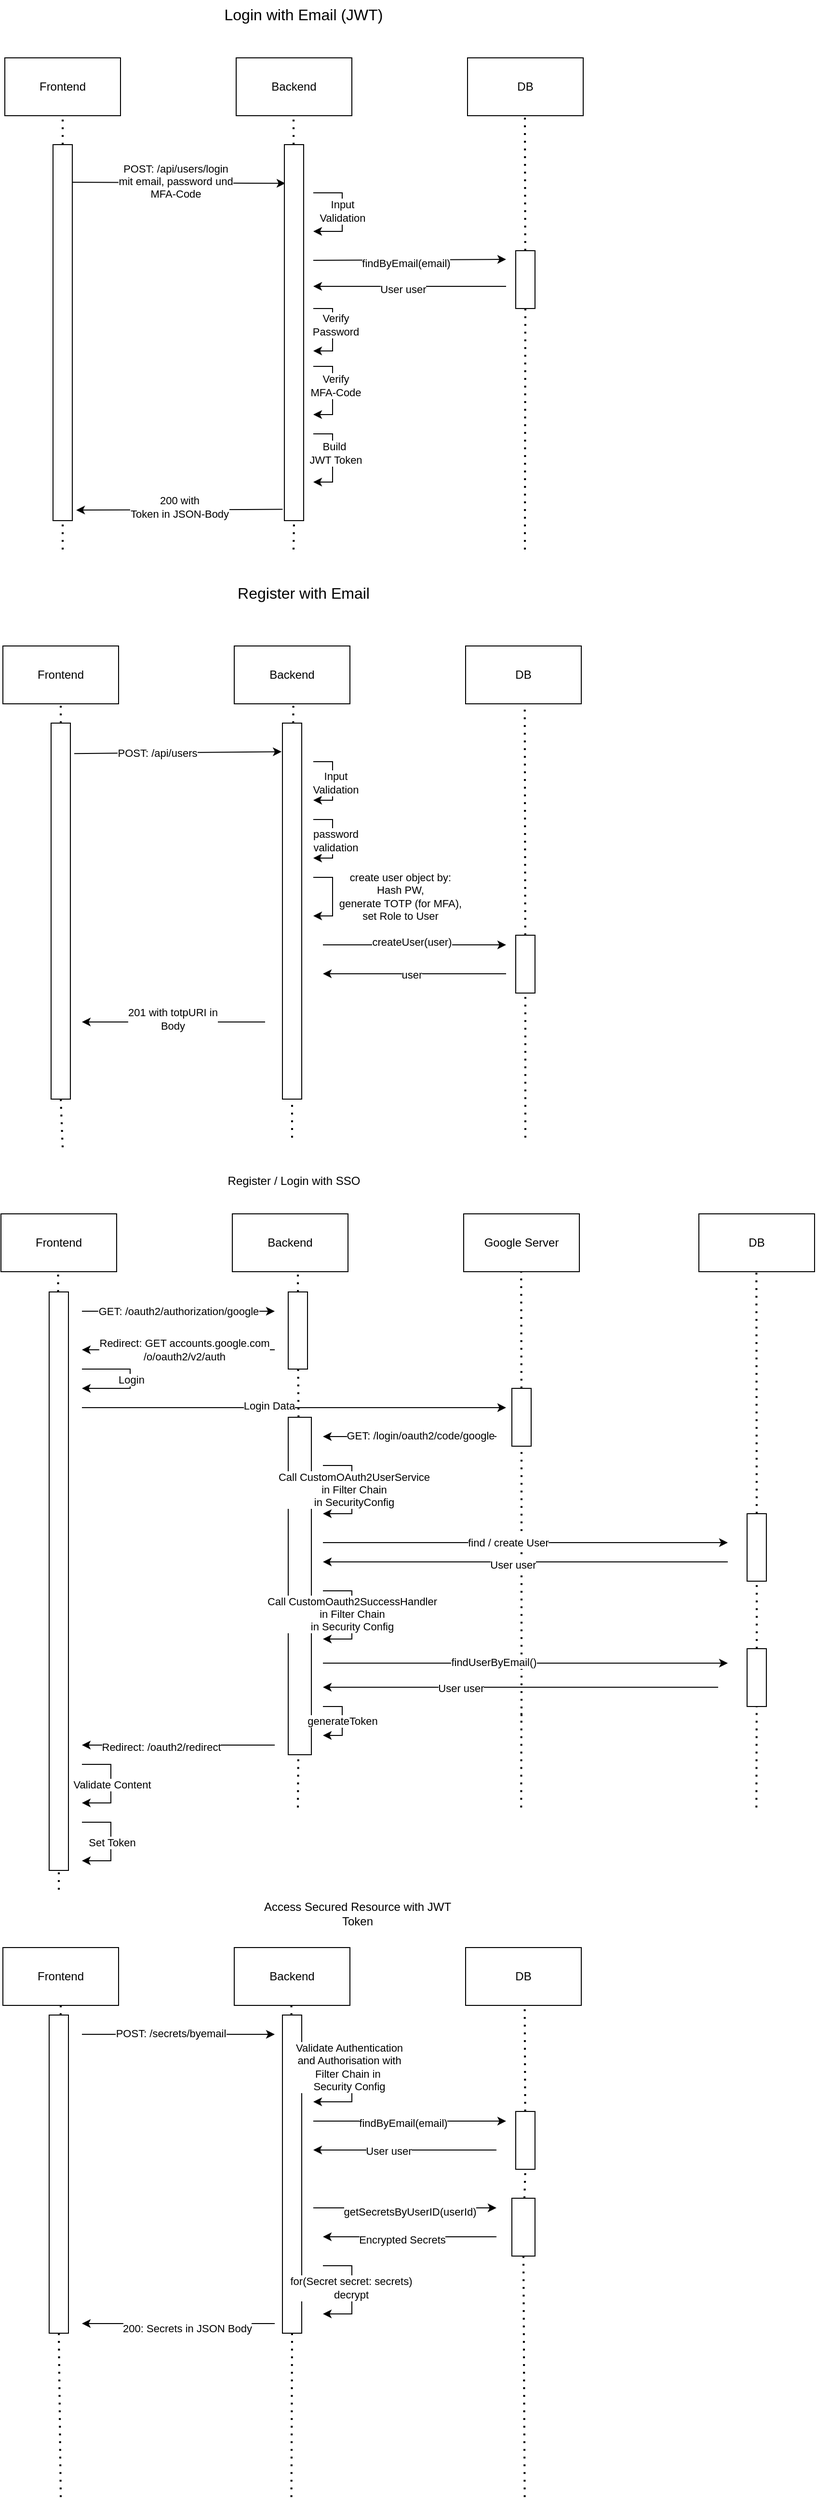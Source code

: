 <mxfile version="27.2.0">
  <diagram name="Page-1" id="fNoijY2hVep8BAIjJ4zc">
    <mxGraphModel dx="873" dy="582" grid="1" gridSize="10" guides="1" tooltips="1" connect="1" arrows="1" fold="1" page="1" pageScale="1" pageWidth="850" pageHeight="1100" math="0" shadow="0">
      <root>
        <mxCell id="0" />
        <mxCell id="1" parent="0" />
        <mxCell id="RnJ-zWtC5UuDEWasKinW-1" value="Frontend" style="rounded=0;whiteSpace=wrap;html=1;" vertex="1" parent="1">
          <mxGeometry x="40" y="80" width="120" height="60" as="geometry" />
        </mxCell>
        <mxCell id="RnJ-zWtC5UuDEWasKinW-2" value="Backend" style="rounded=0;whiteSpace=wrap;html=1;" vertex="1" parent="1">
          <mxGeometry x="280" y="80" width="120" height="60" as="geometry" />
        </mxCell>
        <mxCell id="RnJ-zWtC5UuDEWasKinW-3" value="DB" style="rounded=0;whiteSpace=wrap;html=1;" vertex="1" parent="1">
          <mxGeometry x="520" y="80" width="120" height="60" as="geometry" />
        </mxCell>
        <mxCell id="RnJ-zWtC5UuDEWasKinW-4" value="" style="endArrow=none;dashed=1;html=1;dashPattern=1 3;strokeWidth=2;rounded=0;entryX=0.5;entryY=1;entryDx=0;entryDy=0;" edge="1" parent="1" source="RnJ-zWtC5UuDEWasKinW-10" target="RnJ-zWtC5UuDEWasKinW-1">
          <mxGeometry width="50" height="50" relative="1" as="geometry">
            <mxPoint x="100" y="590" as="sourcePoint" />
            <mxPoint x="210" y="290" as="targetPoint" />
          </mxGeometry>
        </mxCell>
        <mxCell id="RnJ-zWtC5UuDEWasKinW-5" value="" style="endArrow=none;dashed=1;html=1;dashPattern=1 3;strokeWidth=2;rounded=0;entryX=0.5;entryY=1;entryDx=0;entryDy=0;" edge="1" parent="1" source="RnJ-zWtC5UuDEWasKinW-12">
          <mxGeometry width="50" height="50" relative="1" as="geometry">
            <mxPoint x="339.5" y="590" as="sourcePoint" />
            <mxPoint x="339.5" y="140" as="targetPoint" />
          </mxGeometry>
        </mxCell>
        <mxCell id="RnJ-zWtC5UuDEWasKinW-6" value="" style="endArrow=none;dashed=1;html=1;dashPattern=1 3;strokeWidth=2;rounded=0;entryX=0.5;entryY=1;entryDx=0;entryDy=0;" edge="1" parent="1" source="RnJ-zWtC5UuDEWasKinW-17">
          <mxGeometry width="50" height="50" relative="1" as="geometry">
            <mxPoint x="579.5" y="590" as="sourcePoint" />
            <mxPoint x="579.5" y="140" as="targetPoint" />
          </mxGeometry>
        </mxCell>
        <mxCell id="RnJ-zWtC5UuDEWasKinW-7" value="" style="endArrow=classic;html=1;rounded=0;exitX=0.7;exitY=0.1;exitDx=0;exitDy=0;exitPerimeter=0;entryX=0.05;entryY=0.103;entryDx=0;entryDy=0;entryPerimeter=0;" edge="1" parent="1" source="RnJ-zWtC5UuDEWasKinW-10" target="RnJ-zWtC5UuDEWasKinW-12">
          <mxGeometry width="50" height="50" relative="1" as="geometry">
            <mxPoint x="210" y="240" as="sourcePoint" />
            <mxPoint x="260" y="190" as="targetPoint" />
          </mxGeometry>
        </mxCell>
        <mxCell id="RnJ-zWtC5UuDEWasKinW-14" value="&lt;div&gt;&lt;span&gt;&lt;span class=&quot;url-filename&quot;&gt;POST: /api/users/login&lt;/span&gt;&lt;/span&gt;&lt;/div&gt;&lt;div&gt;&lt;span&gt;&lt;span class=&quot;url-filename&quot;&gt;mit email, password und&lt;/span&gt;&lt;/span&gt;&lt;/div&gt;&lt;div&gt;&lt;span&gt;&lt;span class=&quot;url-filename&quot;&gt;MFA-Code&lt;/span&gt;&lt;/span&gt;&lt;/div&gt;" style="edgeLabel;html=1;align=center;verticalAlign=middle;resizable=0;points=[];" vertex="1" connectable="0" parent="RnJ-zWtC5UuDEWasKinW-7">
          <mxGeometry x="-0.004" y="2" relative="1" as="geometry">
            <mxPoint as="offset" />
          </mxGeometry>
        </mxCell>
        <mxCell id="RnJ-zWtC5UuDEWasKinW-11" value="" style="endArrow=none;dashed=1;html=1;dashPattern=1 3;strokeWidth=2;rounded=0;entryX=0.5;entryY=1;entryDx=0;entryDy=0;" edge="1" parent="1" target="RnJ-zWtC5UuDEWasKinW-10">
          <mxGeometry width="50" height="50" relative="1" as="geometry">
            <mxPoint x="100" y="590" as="sourcePoint" />
            <mxPoint x="100" y="140" as="targetPoint" />
          </mxGeometry>
        </mxCell>
        <mxCell id="RnJ-zWtC5UuDEWasKinW-10" value="" style="rounded=0;whiteSpace=wrap;html=1;" vertex="1" parent="1">
          <mxGeometry x="90" y="170" width="20" height="390" as="geometry" />
        </mxCell>
        <mxCell id="RnJ-zWtC5UuDEWasKinW-13" value="" style="endArrow=none;dashed=1;html=1;dashPattern=1 3;strokeWidth=2;rounded=0;entryX=0.5;entryY=1;entryDx=0;entryDy=0;" edge="1" parent="1" target="RnJ-zWtC5UuDEWasKinW-12">
          <mxGeometry width="50" height="50" relative="1" as="geometry">
            <mxPoint x="339.5" y="590" as="sourcePoint" />
            <mxPoint x="339.5" y="140" as="targetPoint" />
          </mxGeometry>
        </mxCell>
        <mxCell id="RnJ-zWtC5UuDEWasKinW-12" value="" style="rounded=0;whiteSpace=wrap;html=1;" vertex="1" parent="1">
          <mxGeometry x="330" y="170" width="20" height="390" as="geometry" />
        </mxCell>
        <mxCell id="RnJ-zWtC5UuDEWasKinW-15" value="" style="endArrow=classic;html=1;rounded=0;" edge="1" parent="1">
          <mxGeometry width="50" height="50" relative="1" as="geometry">
            <mxPoint x="360" y="220" as="sourcePoint" />
            <mxPoint x="360" y="260" as="targetPoint" />
            <Array as="points">
              <mxPoint x="390" y="220" />
              <mxPoint x="390" y="260" />
            </Array>
          </mxGeometry>
        </mxCell>
        <mxCell id="RnJ-zWtC5UuDEWasKinW-16" value="&lt;div&gt;Input&lt;/div&gt;&lt;div&gt;Validation&lt;/div&gt;" style="edgeLabel;html=1;align=center;verticalAlign=middle;resizable=0;points=[];" vertex="1" connectable="0" parent="RnJ-zWtC5UuDEWasKinW-15">
          <mxGeometry x="-0.017" relative="1" as="geometry">
            <mxPoint as="offset" />
          </mxGeometry>
        </mxCell>
        <mxCell id="RnJ-zWtC5UuDEWasKinW-18" value="" style="endArrow=none;dashed=1;html=1;dashPattern=1 3;strokeWidth=2;rounded=0;entryX=0.5;entryY=1;entryDx=0;entryDy=0;" edge="1" parent="1" target="RnJ-zWtC5UuDEWasKinW-17">
          <mxGeometry width="50" height="50" relative="1" as="geometry">
            <mxPoint x="579.5" y="590" as="sourcePoint" />
            <mxPoint x="579.5" y="140" as="targetPoint" />
          </mxGeometry>
        </mxCell>
        <mxCell id="RnJ-zWtC5UuDEWasKinW-17" value="" style="rounded=0;whiteSpace=wrap;html=1;" vertex="1" parent="1">
          <mxGeometry x="570" y="280" width="20" height="60" as="geometry" />
        </mxCell>
        <mxCell id="RnJ-zWtC5UuDEWasKinW-19" value="" style="endArrow=classic;html=1;rounded=0;" edge="1" parent="1">
          <mxGeometry width="50" height="50" relative="1" as="geometry">
            <mxPoint x="360" y="290" as="sourcePoint" />
            <mxPoint x="560" y="289" as="targetPoint" />
          </mxGeometry>
        </mxCell>
        <mxCell id="RnJ-zWtC5UuDEWasKinW-21" value="findByEmail(email)" style="edgeLabel;html=1;align=center;verticalAlign=middle;resizable=0;points=[];" vertex="1" connectable="0" parent="RnJ-zWtC5UuDEWasKinW-19">
          <mxGeometry x="-0.039" y="-3" relative="1" as="geometry">
            <mxPoint as="offset" />
          </mxGeometry>
        </mxCell>
        <mxCell id="RnJ-zWtC5UuDEWasKinW-23" value="" style="endArrow=classic;html=1;rounded=0;" edge="1" parent="1">
          <mxGeometry width="50" height="50" relative="1" as="geometry">
            <mxPoint x="560" y="317" as="sourcePoint" />
            <mxPoint x="360" y="317" as="targetPoint" />
          </mxGeometry>
        </mxCell>
        <mxCell id="RnJ-zWtC5UuDEWasKinW-24" value="User user" style="edgeLabel;html=1;align=center;verticalAlign=middle;resizable=0;points=[];" vertex="1" connectable="0" parent="RnJ-zWtC5UuDEWasKinW-23">
          <mxGeometry x="0.072" y="3" relative="1" as="geometry">
            <mxPoint as="offset" />
          </mxGeometry>
        </mxCell>
        <mxCell id="RnJ-zWtC5UuDEWasKinW-25" value="" style="endArrow=classic;html=1;rounded=0;" edge="1" parent="1">
          <mxGeometry width="50" height="50" relative="1" as="geometry">
            <mxPoint x="360" y="340" as="sourcePoint" />
            <mxPoint x="360" y="384" as="targetPoint" />
            <Array as="points">
              <mxPoint x="380" y="340" />
              <mxPoint x="380" y="384" />
            </Array>
          </mxGeometry>
        </mxCell>
        <mxCell id="RnJ-zWtC5UuDEWasKinW-26" value="&lt;div&gt;Verify&lt;/div&gt;&lt;div&gt;Password&lt;/div&gt;" style="edgeLabel;html=1;align=center;verticalAlign=middle;resizable=0;points=[];" vertex="1" connectable="0" parent="RnJ-zWtC5UuDEWasKinW-25">
          <mxGeometry x="-0.126" y="3" relative="1" as="geometry">
            <mxPoint as="offset" />
          </mxGeometry>
        </mxCell>
        <mxCell id="RnJ-zWtC5UuDEWasKinW-27" value="" style="endArrow=classic;html=1;rounded=0;" edge="1" parent="1">
          <mxGeometry width="50" height="50" relative="1" as="geometry">
            <mxPoint x="360" y="400" as="sourcePoint" />
            <mxPoint x="360" y="450" as="targetPoint" />
            <Array as="points">
              <mxPoint x="380" y="400" />
              <mxPoint x="380" y="450" />
            </Array>
          </mxGeometry>
        </mxCell>
        <mxCell id="RnJ-zWtC5UuDEWasKinW-28" value="&lt;div&gt;Verify&lt;/div&gt;&lt;div&gt;MFA-Code&lt;/div&gt;" style="edgeLabel;html=1;align=center;verticalAlign=middle;resizable=0;points=[];" vertex="1" connectable="0" parent="RnJ-zWtC5UuDEWasKinW-27">
          <mxGeometry x="-0.126" y="3" relative="1" as="geometry">
            <mxPoint as="offset" />
          </mxGeometry>
        </mxCell>
        <mxCell id="RnJ-zWtC5UuDEWasKinW-30" value="" style="endArrow=classic;html=1;rounded=0;" edge="1" parent="1">
          <mxGeometry width="50" height="50" relative="1" as="geometry">
            <mxPoint x="360" y="470" as="sourcePoint" />
            <mxPoint x="360" y="520" as="targetPoint" />
            <Array as="points">
              <mxPoint x="380" y="470" />
              <mxPoint x="380" y="520" />
            </Array>
          </mxGeometry>
        </mxCell>
        <mxCell id="RnJ-zWtC5UuDEWasKinW-31" value="&lt;div&gt;Build&amp;nbsp;&lt;/div&gt;&lt;div&gt;JWT Token&lt;/div&gt;" style="edgeLabel;html=1;align=center;verticalAlign=middle;resizable=0;points=[];" vertex="1" connectable="0" parent="RnJ-zWtC5UuDEWasKinW-30">
          <mxGeometry x="-0.126" y="3" relative="1" as="geometry">
            <mxPoint as="offset" />
          </mxGeometry>
        </mxCell>
        <mxCell id="RnJ-zWtC5UuDEWasKinW-32" value="" style="endArrow=classic;html=1;rounded=0;entryX=1.204;entryY=0.972;entryDx=0;entryDy=0;entryPerimeter=0;exitX=-0.09;exitY=0.97;exitDx=0;exitDy=0;exitPerimeter=0;" edge="1" parent="1" source="RnJ-zWtC5UuDEWasKinW-12" target="RnJ-zWtC5UuDEWasKinW-10">
          <mxGeometry width="50" height="50" relative="1" as="geometry">
            <mxPoint x="250" y="580" as="sourcePoint" />
            <mxPoint x="300" y="530" as="targetPoint" />
          </mxGeometry>
        </mxCell>
        <mxCell id="RnJ-zWtC5UuDEWasKinW-34" value="&lt;div&gt;200 with&lt;/div&gt;&lt;div&gt;Token in JSON-Body&lt;/div&gt;" style="edgeLabel;html=1;align=center;verticalAlign=middle;resizable=0;points=[];" vertex="1" connectable="0" parent="RnJ-zWtC5UuDEWasKinW-32">
          <mxGeometry x="0.006" y="-3" relative="1" as="geometry">
            <mxPoint as="offset" />
          </mxGeometry>
        </mxCell>
        <mxCell id="RnJ-zWtC5UuDEWasKinW-35" value="&lt;div&gt;&lt;font style=&quot;font-size: 16px;&quot;&gt;Login with Email (JWT)&lt;/font&gt;&lt;/div&gt;" style="text;html=1;align=center;verticalAlign=middle;whiteSpace=wrap;rounded=0;" vertex="1" parent="1">
          <mxGeometry x="240" y="20" width="220" height="30" as="geometry" />
        </mxCell>
        <mxCell id="RnJ-zWtC5UuDEWasKinW-36" value="&lt;div&gt;&lt;font style=&quot;font-size: 16px;&quot;&gt;Register with Email&lt;/font&gt;&lt;/div&gt;" style="text;html=1;align=center;verticalAlign=middle;whiteSpace=wrap;rounded=0;" vertex="1" parent="1">
          <mxGeometry x="240" y="620" width="220" height="30" as="geometry" />
        </mxCell>
        <mxCell id="RnJ-zWtC5UuDEWasKinW-37" value="Frontend" style="rounded=0;whiteSpace=wrap;html=1;" vertex="1" parent="1">
          <mxGeometry x="38" y="690" width="120" height="60" as="geometry" />
        </mxCell>
        <mxCell id="RnJ-zWtC5UuDEWasKinW-38" value="Backend" style="rounded=0;whiteSpace=wrap;html=1;" vertex="1" parent="1">
          <mxGeometry x="278" y="690" width="120" height="60" as="geometry" />
        </mxCell>
        <mxCell id="RnJ-zWtC5UuDEWasKinW-39" value="DB" style="rounded=0;whiteSpace=wrap;html=1;" vertex="1" parent="1">
          <mxGeometry x="518" y="690" width="120" height="60" as="geometry" />
        </mxCell>
        <mxCell id="RnJ-zWtC5UuDEWasKinW-43" value="" style="endArrow=none;dashed=1;html=1;dashPattern=1 3;strokeWidth=2;rounded=0;entryX=0.5;entryY=1;entryDx=0;entryDy=0;" edge="1" parent="1" source="RnJ-zWtC5UuDEWasKinW-44" target="RnJ-zWtC5UuDEWasKinW-37">
          <mxGeometry width="50" height="50" relative="1" as="geometry">
            <mxPoint x="98" y="1360" as="sourcePoint" />
            <mxPoint x="158" y="820" as="targetPoint" />
          </mxGeometry>
        </mxCell>
        <mxCell id="RnJ-zWtC5UuDEWasKinW-46" value="" style="endArrow=none;dashed=1;html=1;dashPattern=1 3;strokeWidth=2;rounded=0;entryX=0.5;entryY=1;entryDx=0;entryDy=0;" edge="1" parent="1" source="RnJ-zWtC5UuDEWasKinW-49">
          <mxGeometry width="50" height="50" relative="1" as="geometry">
            <mxPoint x="339.33" y="1360" as="sourcePoint" />
            <mxPoint x="339.33" y="750" as="targetPoint" />
          </mxGeometry>
        </mxCell>
        <mxCell id="RnJ-zWtC5UuDEWasKinW-47" value="" style="endArrow=none;dashed=1;html=1;dashPattern=1 3;strokeWidth=2;rounded=0;entryX=0.5;entryY=1;entryDx=0;entryDy=0;" edge="1" parent="1" target="RnJ-zWtC5UuDEWasKinW-44">
          <mxGeometry width="50" height="50" relative="1" as="geometry">
            <mxPoint x="100" y="1210" as="sourcePoint" />
            <mxPoint x="98" y="750" as="targetPoint" />
          </mxGeometry>
        </mxCell>
        <mxCell id="RnJ-zWtC5UuDEWasKinW-44" value="" style="rounded=0;whiteSpace=wrap;html=1;" vertex="1" parent="1">
          <mxGeometry x="88" y="770" width="20" height="390" as="geometry" />
        </mxCell>
        <mxCell id="RnJ-zWtC5UuDEWasKinW-48" value="" style="endArrow=none;dashed=1;html=1;dashPattern=1 3;strokeWidth=2;rounded=0;entryX=0.5;entryY=1;entryDx=0;entryDy=0;" edge="1" parent="1" source="RnJ-zWtC5UuDEWasKinW-64">
          <mxGeometry width="50" height="50" relative="1" as="geometry">
            <mxPoint x="579.33" y="1360" as="sourcePoint" />
            <mxPoint x="579.33" y="750" as="targetPoint" />
          </mxGeometry>
        </mxCell>
        <mxCell id="RnJ-zWtC5UuDEWasKinW-50" value="" style="endArrow=none;dashed=1;html=1;dashPattern=1 3;strokeWidth=2;rounded=0;entryX=0.5;entryY=1;entryDx=0;entryDy=0;" edge="1" parent="1" target="RnJ-zWtC5UuDEWasKinW-49">
          <mxGeometry width="50" height="50" relative="1" as="geometry">
            <mxPoint x="338" y="1200" as="sourcePoint" />
            <mxPoint x="339.33" y="750" as="targetPoint" />
          </mxGeometry>
        </mxCell>
        <mxCell id="RnJ-zWtC5UuDEWasKinW-49" value="" style="rounded=0;whiteSpace=wrap;html=1;" vertex="1" parent="1">
          <mxGeometry x="328" y="770" width="20" height="390" as="geometry" />
        </mxCell>
        <mxCell id="RnJ-zWtC5UuDEWasKinW-51" value="" style="endArrow=classic;html=1;rounded=0;exitX=1.2;exitY=0.081;exitDx=0;exitDy=0;exitPerimeter=0;entryX=-0.044;entryY=0.076;entryDx=0;entryDy=0;entryPerimeter=0;" edge="1" parent="1" source="RnJ-zWtC5UuDEWasKinW-44" target="RnJ-zWtC5UuDEWasKinW-49">
          <mxGeometry width="50" height="50" relative="1" as="geometry">
            <mxPoint x="130.0" y="814.85" as="sourcePoint" />
            <mxPoint x="259.78" y="790" as="targetPoint" />
          </mxGeometry>
        </mxCell>
        <mxCell id="RnJ-zWtC5UuDEWasKinW-52" value="POST: /api/users" style="edgeLabel;html=1;align=center;verticalAlign=middle;resizable=0;points=[];" vertex="1" connectable="0" parent="RnJ-zWtC5UuDEWasKinW-51">
          <mxGeometry x="-0.207" relative="1" as="geometry">
            <mxPoint as="offset" />
          </mxGeometry>
        </mxCell>
        <mxCell id="RnJ-zWtC5UuDEWasKinW-54" value="" style="endArrow=classic;html=1;rounded=0;" edge="1" parent="1">
          <mxGeometry width="50" height="50" relative="1" as="geometry">
            <mxPoint x="360" y="810" as="sourcePoint" />
            <mxPoint x="360" y="850" as="targetPoint" />
            <Array as="points">
              <mxPoint x="380" y="810" />
              <mxPoint x="380" y="850" />
            </Array>
          </mxGeometry>
        </mxCell>
        <mxCell id="RnJ-zWtC5UuDEWasKinW-56" value="&lt;div&gt;Input&lt;/div&gt;&lt;div&gt;Validation&lt;/div&gt;" style="edgeLabel;html=1;align=center;verticalAlign=middle;resizable=0;points=[];" vertex="1" connectable="0" parent="RnJ-zWtC5UuDEWasKinW-54">
          <mxGeometry x="0.032" y="3" relative="1" as="geometry">
            <mxPoint as="offset" />
          </mxGeometry>
        </mxCell>
        <mxCell id="RnJ-zWtC5UuDEWasKinW-57" value="" style="endArrow=classic;html=1;rounded=0;" edge="1" parent="1">
          <mxGeometry width="50" height="50" relative="1" as="geometry">
            <mxPoint x="360" y="870" as="sourcePoint" />
            <mxPoint x="360" y="910" as="targetPoint" />
            <Array as="points">
              <mxPoint x="380" y="870" />
              <mxPoint x="380" y="910" />
            </Array>
          </mxGeometry>
        </mxCell>
        <mxCell id="RnJ-zWtC5UuDEWasKinW-58" value="&lt;div&gt;password&lt;/div&gt;&lt;div&gt;validation&lt;/div&gt;" style="edgeLabel;html=1;align=center;verticalAlign=middle;resizable=0;points=[];" vertex="1" connectable="0" parent="RnJ-zWtC5UuDEWasKinW-57">
          <mxGeometry x="0.032" y="3" relative="1" as="geometry">
            <mxPoint as="offset" />
          </mxGeometry>
        </mxCell>
        <mxCell id="RnJ-zWtC5UuDEWasKinW-59" value="" style="endArrow=classic;html=1;rounded=0;" edge="1" parent="1">
          <mxGeometry width="50" height="50" relative="1" as="geometry">
            <mxPoint x="360" y="930" as="sourcePoint" />
            <mxPoint x="360" y="970" as="targetPoint" />
            <Array as="points">
              <mxPoint x="380" y="930" />
              <mxPoint x="380" y="970" />
            </Array>
          </mxGeometry>
        </mxCell>
        <mxCell id="RnJ-zWtC5UuDEWasKinW-63" value="&lt;div&gt;create user object by:&lt;/div&gt;&lt;div&gt;Hash PW,&lt;/div&gt;&lt;div&gt;generate TOTP (for MFA),&lt;/div&gt;&lt;div&gt;set Role to User&lt;/div&gt;" style="edgeLabel;html=1;align=center;verticalAlign=middle;resizable=0;points=[];" vertex="1" connectable="0" parent="RnJ-zWtC5UuDEWasKinW-59">
          <mxGeometry x="-0.011" y="2" relative="1" as="geometry">
            <mxPoint x="68" as="offset" />
          </mxGeometry>
        </mxCell>
        <mxCell id="RnJ-zWtC5UuDEWasKinW-65" value="" style="endArrow=none;dashed=1;html=1;dashPattern=1 3;strokeWidth=2;rounded=0;entryX=0.5;entryY=1;entryDx=0;entryDy=0;" edge="1" parent="1" target="RnJ-zWtC5UuDEWasKinW-64">
          <mxGeometry width="50" height="50" relative="1" as="geometry">
            <mxPoint x="580" y="1200" as="sourcePoint" />
            <mxPoint x="579.33" y="750" as="targetPoint" />
          </mxGeometry>
        </mxCell>
        <mxCell id="RnJ-zWtC5UuDEWasKinW-64" value="" style="rounded=0;whiteSpace=wrap;html=1;" vertex="1" parent="1">
          <mxGeometry x="570" y="990" width="20" height="60" as="geometry" />
        </mxCell>
        <mxCell id="RnJ-zWtC5UuDEWasKinW-66" value="" style="endArrow=classic;html=1;rounded=0;" edge="1" parent="1">
          <mxGeometry width="50" height="50" relative="1" as="geometry">
            <mxPoint x="370" y="1000" as="sourcePoint" />
            <mxPoint x="560" y="1000" as="targetPoint" />
          </mxGeometry>
        </mxCell>
        <mxCell id="RnJ-zWtC5UuDEWasKinW-68" value="createUser(user)" style="edgeLabel;html=1;align=center;verticalAlign=middle;resizable=0;points=[];" vertex="1" connectable="0" parent="RnJ-zWtC5UuDEWasKinW-66">
          <mxGeometry x="-0.03" y="3" relative="1" as="geometry">
            <mxPoint as="offset" />
          </mxGeometry>
        </mxCell>
        <mxCell id="RnJ-zWtC5UuDEWasKinW-69" value="" style="endArrow=classic;html=1;rounded=0;" edge="1" parent="1">
          <mxGeometry width="50" height="50" relative="1" as="geometry">
            <mxPoint x="560" y="1030" as="sourcePoint" />
            <mxPoint x="370" y="1030" as="targetPoint" />
          </mxGeometry>
        </mxCell>
        <mxCell id="RnJ-zWtC5UuDEWasKinW-70" value="user" style="edgeLabel;html=1;align=center;verticalAlign=middle;resizable=0;points=[];" vertex="1" connectable="0" parent="RnJ-zWtC5UuDEWasKinW-69">
          <mxGeometry x="0.03" y="1" relative="1" as="geometry">
            <mxPoint as="offset" />
          </mxGeometry>
        </mxCell>
        <mxCell id="RnJ-zWtC5UuDEWasKinW-71" value="" style="endArrow=classic;html=1;rounded=0;" edge="1" parent="1">
          <mxGeometry width="50" height="50" relative="1" as="geometry">
            <mxPoint x="310" y="1080" as="sourcePoint" />
            <mxPoint x="120" y="1080" as="targetPoint" />
          </mxGeometry>
        </mxCell>
        <mxCell id="RnJ-zWtC5UuDEWasKinW-73" value="&lt;div&gt;201 with totpURI in&lt;/div&gt;&lt;div&gt;Body&lt;/div&gt;" style="edgeLabel;html=1;align=center;verticalAlign=middle;resizable=0;points=[];" vertex="1" connectable="0" parent="RnJ-zWtC5UuDEWasKinW-71">
          <mxGeometry x="0.014" y="-3" relative="1" as="geometry">
            <mxPoint as="offset" />
          </mxGeometry>
        </mxCell>
        <mxCell id="RnJ-zWtC5UuDEWasKinW-74" value="&lt;div&gt;Register / Login with SSO&lt;/div&gt;" style="text;html=1;align=center;verticalAlign=middle;whiteSpace=wrap;rounded=0;" vertex="1" parent="1">
          <mxGeometry x="230" y="1230" width="220" height="30" as="geometry" />
        </mxCell>
        <mxCell id="RnJ-zWtC5UuDEWasKinW-75" value="Frontend" style="rounded=0;whiteSpace=wrap;html=1;" vertex="1" parent="1">
          <mxGeometry x="36" y="1279" width="120" height="60" as="geometry" />
        </mxCell>
        <mxCell id="RnJ-zWtC5UuDEWasKinW-76" value="Backend" style="rounded=0;whiteSpace=wrap;html=1;" vertex="1" parent="1">
          <mxGeometry x="276" y="1279" width="120" height="60" as="geometry" />
        </mxCell>
        <mxCell id="RnJ-zWtC5UuDEWasKinW-77" value="Google Server" style="rounded=0;whiteSpace=wrap;html=1;" vertex="1" parent="1">
          <mxGeometry x="516" y="1279" width="120" height="60" as="geometry" />
        </mxCell>
        <mxCell id="RnJ-zWtC5UuDEWasKinW-78" value="" style="endArrow=none;dashed=1;html=1;dashPattern=1 3;strokeWidth=2;rounded=0;" edge="1" parent="1" source="RnJ-zWtC5UuDEWasKinW-84">
          <mxGeometry width="50" height="50" relative="1" as="geometry">
            <mxPoint x="95.29" y="1894.714" as="sourcePoint" />
            <mxPoint x="95.29" y="1339" as="targetPoint" />
          </mxGeometry>
        </mxCell>
        <mxCell id="RnJ-zWtC5UuDEWasKinW-79" value="" style="endArrow=none;dashed=1;html=1;dashPattern=1 3;strokeWidth=2;rounded=0;" edge="1" parent="1" source="RnJ-zWtC5UuDEWasKinW-86">
          <mxGeometry width="50" height="50" relative="1" as="geometry">
            <mxPoint x="344" y="1894.714" as="sourcePoint" />
            <mxPoint x="344" y="1339" as="targetPoint" />
          </mxGeometry>
        </mxCell>
        <mxCell id="RnJ-zWtC5UuDEWasKinW-80" value="" style="endArrow=none;dashed=1;html=1;dashPattern=1 3;strokeWidth=2;rounded=0;" edge="1" parent="1" source="RnJ-zWtC5UuDEWasKinW-93">
          <mxGeometry width="50" height="50" relative="1" as="geometry">
            <mxPoint x="575.68" y="1894.714" as="sourcePoint" />
            <mxPoint x="575.68" y="1339" as="targetPoint" />
          </mxGeometry>
        </mxCell>
        <mxCell id="RnJ-zWtC5UuDEWasKinW-81" value="DB" style="rounded=0;whiteSpace=wrap;html=1;" vertex="1" parent="1">
          <mxGeometry x="760" y="1279" width="120" height="60" as="geometry" />
        </mxCell>
        <mxCell id="RnJ-zWtC5UuDEWasKinW-82" value="" style="endArrow=none;dashed=1;html=1;dashPattern=1 3;strokeWidth=2;rounded=0;" edge="1" parent="1" source="RnJ-zWtC5UuDEWasKinW-134">
          <mxGeometry width="50" height="50" relative="1" as="geometry">
            <mxPoint x="819.68" y="1894.714" as="sourcePoint" />
            <mxPoint x="819.68" y="1339" as="targetPoint" />
          </mxGeometry>
        </mxCell>
        <mxCell id="RnJ-zWtC5UuDEWasKinW-83" value="" style="endArrow=classic;html=1;rounded=0;" edge="1" parent="1">
          <mxGeometry width="50" height="50" relative="1" as="geometry">
            <mxPoint x="120" y="1380" as="sourcePoint" />
            <mxPoint x="320" y="1380" as="targetPoint" />
          </mxGeometry>
        </mxCell>
        <mxCell id="RnJ-zWtC5UuDEWasKinW-90" value="GET: /oauth2/authorization/google" style="edgeLabel;html=1;align=center;verticalAlign=middle;resizable=0;points=[];" vertex="1" connectable="0" parent="RnJ-zWtC5UuDEWasKinW-83">
          <mxGeometry relative="1" as="geometry">
            <mxPoint as="offset" />
          </mxGeometry>
        </mxCell>
        <mxCell id="RnJ-zWtC5UuDEWasKinW-85" value="" style="endArrow=none;dashed=1;html=1;dashPattern=1 3;strokeWidth=2;rounded=0;" edge="1" parent="1" target="RnJ-zWtC5UuDEWasKinW-84">
          <mxGeometry width="50" height="50" relative="1" as="geometry">
            <mxPoint x="96" y="1980" as="sourcePoint" />
            <mxPoint x="95.29" y="1339" as="targetPoint" />
          </mxGeometry>
        </mxCell>
        <mxCell id="RnJ-zWtC5UuDEWasKinW-84" value="" style="rounded=0;whiteSpace=wrap;html=1;" vertex="1" parent="1">
          <mxGeometry x="86" y="1360" width="20" height="600" as="geometry" />
        </mxCell>
        <mxCell id="RnJ-zWtC5UuDEWasKinW-87" value="" style="endArrow=none;dashed=1;html=1;dashPattern=1 3;strokeWidth=2;rounded=0;" edge="1" parent="1" source="RnJ-zWtC5UuDEWasKinW-101" target="RnJ-zWtC5UuDEWasKinW-86">
          <mxGeometry width="50" height="50" relative="1" as="geometry">
            <mxPoint x="344" y="1894.714" as="sourcePoint" />
            <mxPoint x="344" y="1339" as="targetPoint" />
          </mxGeometry>
        </mxCell>
        <mxCell id="RnJ-zWtC5UuDEWasKinW-86" value="" style="rounded=0;whiteSpace=wrap;html=1;" vertex="1" parent="1">
          <mxGeometry x="334" y="1360" width="20" height="80" as="geometry" />
        </mxCell>
        <mxCell id="RnJ-zWtC5UuDEWasKinW-94" value="" style="endArrow=none;dashed=1;html=1;dashPattern=1 3;strokeWidth=2;rounded=0;" edge="1" parent="1" target="RnJ-zWtC5UuDEWasKinW-93">
          <mxGeometry width="50" height="50" relative="1" as="geometry">
            <mxPoint x="576" y="1680" as="sourcePoint" />
            <mxPoint x="575.68" y="1339" as="targetPoint" />
          </mxGeometry>
        </mxCell>
        <mxCell id="RnJ-zWtC5UuDEWasKinW-93" value="" style="rounded=0;whiteSpace=wrap;html=1;" vertex="1" parent="1">
          <mxGeometry x="566" y="1460" width="20" height="60" as="geometry" />
        </mxCell>
        <mxCell id="RnJ-zWtC5UuDEWasKinW-95" value="" style="endArrow=classic;html=1;rounded=0;" edge="1" parent="1">
          <mxGeometry width="50" height="50" relative="1" as="geometry">
            <mxPoint x="320" y="1420" as="sourcePoint" />
            <mxPoint x="120" y="1420" as="targetPoint" />
          </mxGeometry>
        </mxCell>
        <mxCell id="RnJ-zWtC5UuDEWasKinW-98" value="&lt;div&gt;Redirect: GET accounts.google.com&lt;/div&gt;&lt;div&gt;/o/oauth2/v2/auth&lt;/div&gt;" style="edgeLabel;html=1;align=center;verticalAlign=middle;resizable=0;points=[];" vertex="1" connectable="0" parent="RnJ-zWtC5UuDEWasKinW-95">
          <mxGeometry x="-0.057" relative="1" as="geometry">
            <mxPoint as="offset" />
          </mxGeometry>
        </mxCell>
        <mxCell id="RnJ-zWtC5UuDEWasKinW-99" value="" style="endArrow=none;html=1;rounded=0;startArrow=classic;startFill=1;endFill=0;" edge="1" parent="1">
          <mxGeometry width="50" height="50" relative="1" as="geometry">
            <mxPoint x="120" y="1460" as="sourcePoint" />
            <mxPoint x="120" y="1440" as="targetPoint" />
            <Array as="points">
              <mxPoint x="170" y="1460" />
              <mxPoint x="170" y="1440" />
              <mxPoint x="140" y="1440" />
            </Array>
          </mxGeometry>
        </mxCell>
        <mxCell id="RnJ-zWtC5UuDEWasKinW-131" value="Login" style="edgeLabel;html=1;align=center;verticalAlign=middle;resizable=0;points=[];" vertex="1" connectable="0" parent="RnJ-zWtC5UuDEWasKinW-99">
          <mxGeometry x="-0.006" y="-1" relative="1" as="geometry">
            <mxPoint as="offset" />
          </mxGeometry>
        </mxCell>
        <mxCell id="RnJ-zWtC5UuDEWasKinW-102" value="" style="endArrow=none;dashed=1;html=1;dashPattern=1 3;strokeWidth=2;rounded=0;" edge="1" parent="1" target="RnJ-zWtC5UuDEWasKinW-101">
          <mxGeometry width="50" height="50" relative="1" as="geometry">
            <mxPoint x="344" y="1894.714" as="sourcePoint" />
            <mxPoint x="344" y="1440" as="targetPoint" />
          </mxGeometry>
        </mxCell>
        <mxCell id="RnJ-zWtC5UuDEWasKinW-101" value="" style="rounded=0;whiteSpace=wrap;html=1;" vertex="1" parent="1">
          <mxGeometry x="334" y="1490" width="24" height="350" as="geometry" />
        </mxCell>
        <mxCell id="RnJ-zWtC5UuDEWasKinW-103" value="" style="endArrow=classic;html=1;rounded=0;" edge="1" parent="1">
          <mxGeometry width="50" height="50" relative="1" as="geometry">
            <mxPoint x="550" y="1510" as="sourcePoint" />
            <mxPoint x="370" y="1510" as="targetPoint" />
          </mxGeometry>
        </mxCell>
        <mxCell id="RnJ-zWtC5UuDEWasKinW-105" value="GET: /login/oauth2/code/google" style="edgeLabel;html=1;align=center;verticalAlign=middle;resizable=0;points=[];" vertex="1" connectable="0" parent="RnJ-zWtC5UuDEWasKinW-103">
          <mxGeometry x="-0.116" y="-1" relative="1" as="geometry">
            <mxPoint as="offset" />
          </mxGeometry>
        </mxCell>
        <mxCell id="RnJ-zWtC5UuDEWasKinW-107" value="" style="endArrow=classic;html=1;rounded=0;" edge="1" parent="1">
          <mxGeometry width="50" height="50" relative="1" as="geometry">
            <mxPoint x="370" y="1540" as="sourcePoint" />
            <mxPoint x="370" y="1590" as="targetPoint" />
            <Array as="points">
              <mxPoint x="400" y="1540" />
              <mxPoint x="400" y="1590" />
            </Array>
          </mxGeometry>
        </mxCell>
        <mxCell id="RnJ-zWtC5UuDEWasKinW-108" value="&lt;div&gt;Call CustomOAuth2UserService&lt;/div&gt;&lt;div&gt;in Filter Chain&lt;/div&gt;&lt;div&gt;in SecurityConfig&lt;/div&gt;" style="edgeLabel;html=1;align=center;verticalAlign=middle;resizable=0;points=[];" vertex="1" connectable="0" parent="RnJ-zWtC5UuDEWasKinW-107">
          <mxGeometry x="-0.002" y="2" relative="1" as="geometry">
            <mxPoint as="offset" />
          </mxGeometry>
        </mxCell>
        <mxCell id="RnJ-zWtC5UuDEWasKinW-110" value="" style="endArrow=none;dashed=1;html=1;dashPattern=1 3;strokeWidth=2;rounded=0;" edge="1" parent="1">
          <mxGeometry width="50" height="50" relative="1" as="geometry">
            <mxPoint x="576" y="1800" as="sourcePoint" />
            <mxPoint x="576" y="1670" as="targetPoint" />
          </mxGeometry>
        </mxCell>
        <mxCell id="RnJ-zWtC5UuDEWasKinW-111" value="" style="endArrow=classic;html=1;rounded=0;" edge="1" parent="1">
          <mxGeometry width="50" height="50" relative="1" as="geometry">
            <mxPoint x="370" y="1620" as="sourcePoint" />
            <mxPoint x="790" y="1620" as="targetPoint" />
          </mxGeometry>
        </mxCell>
        <mxCell id="RnJ-zWtC5UuDEWasKinW-112" value="find / create User" style="edgeLabel;html=1;align=center;verticalAlign=middle;resizable=0;points=[];" vertex="1" connectable="0" parent="RnJ-zWtC5UuDEWasKinW-111">
          <mxGeometry x="-0.086" relative="1" as="geometry">
            <mxPoint as="offset" />
          </mxGeometry>
        </mxCell>
        <mxCell id="RnJ-zWtC5UuDEWasKinW-113" value="" style="endArrow=classic;html=1;rounded=0;" edge="1" parent="1">
          <mxGeometry width="50" height="50" relative="1" as="geometry">
            <mxPoint x="790" y="1640" as="sourcePoint" />
            <mxPoint x="370" y="1640" as="targetPoint" />
          </mxGeometry>
        </mxCell>
        <mxCell id="RnJ-zWtC5UuDEWasKinW-114" value="User user" style="edgeLabel;html=1;align=center;verticalAlign=middle;resizable=0;points=[];" vertex="1" connectable="0" parent="RnJ-zWtC5UuDEWasKinW-113">
          <mxGeometry x="0.064" y="3" relative="1" as="geometry">
            <mxPoint as="offset" />
          </mxGeometry>
        </mxCell>
        <mxCell id="RnJ-zWtC5UuDEWasKinW-115" value="" style="endArrow=classic;html=1;rounded=0;" edge="1" parent="1">
          <mxGeometry width="50" height="50" relative="1" as="geometry">
            <mxPoint x="370" y="1670" as="sourcePoint" />
            <mxPoint x="370" y="1720" as="targetPoint" />
            <Array as="points">
              <mxPoint x="400" y="1670" />
              <mxPoint x="400" y="1720" />
            </Array>
          </mxGeometry>
        </mxCell>
        <mxCell id="RnJ-zWtC5UuDEWasKinW-116" value="&lt;div&gt;Call CustomOauth2SuccessHandler&lt;/div&gt;&lt;div&gt;in Filter Chain&lt;/div&gt;&lt;div&gt;in Security Config&lt;/div&gt;" style="edgeLabel;html=1;align=center;verticalAlign=middle;resizable=0;points=[];" vertex="1" connectable="0" parent="RnJ-zWtC5UuDEWasKinW-115">
          <mxGeometry x="-0.018" relative="1" as="geometry">
            <mxPoint as="offset" />
          </mxGeometry>
        </mxCell>
        <mxCell id="RnJ-zWtC5UuDEWasKinW-117" value="" style="endArrow=classic;html=1;rounded=0;" edge="1" parent="1">
          <mxGeometry width="50" height="50" relative="1" as="geometry">
            <mxPoint x="370" y="1745" as="sourcePoint" />
            <mxPoint x="790" y="1745" as="targetPoint" />
          </mxGeometry>
        </mxCell>
        <mxCell id="RnJ-zWtC5UuDEWasKinW-120" value="findUserByEmail()" style="edgeLabel;html=1;align=center;verticalAlign=middle;resizable=0;points=[];" vertex="1" connectable="0" parent="RnJ-zWtC5UuDEWasKinW-117">
          <mxGeometry x="-0.16" y="1" relative="1" as="geometry">
            <mxPoint as="offset" />
          </mxGeometry>
        </mxCell>
        <mxCell id="RnJ-zWtC5UuDEWasKinW-119" value="" style="endArrow=none;dashed=1;html=1;dashPattern=1 3;strokeWidth=2;rounded=0;" edge="1" parent="1">
          <mxGeometry width="50" height="50" relative="1" as="geometry">
            <mxPoint x="575.68" y="1894.714" as="sourcePoint" />
            <mxPoint x="575.929" y="1790" as="targetPoint" />
          </mxGeometry>
        </mxCell>
        <mxCell id="RnJ-zWtC5UuDEWasKinW-121" value="" style="endArrow=classic;html=1;rounded=0;" edge="1" parent="1">
          <mxGeometry width="50" height="50" relative="1" as="geometry">
            <mxPoint x="780" y="1770" as="sourcePoint" />
            <mxPoint x="370" y="1770" as="targetPoint" />
          </mxGeometry>
        </mxCell>
        <mxCell id="RnJ-zWtC5UuDEWasKinW-122" value="User user" style="edgeLabel;html=1;align=center;verticalAlign=middle;resizable=0;points=[];" vertex="1" connectable="0" parent="RnJ-zWtC5UuDEWasKinW-121">
          <mxGeometry x="0.306" y="1" relative="1" as="geometry">
            <mxPoint as="offset" />
          </mxGeometry>
        </mxCell>
        <mxCell id="RnJ-zWtC5UuDEWasKinW-123" value="" style="endArrow=classic;html=1;rounded=0;" edge="1" parent="1">
          <mxGeometry width="50" height="50" relative="1" as="geometry">
            <mxPoint x="370" y="1790" as="sourcePoint" />
            <mxPoint x="370" y="1820" as="targetPoint" />
            <Array as="points">
              <mxPoint x="390" y="1790" />
              <mxPoint x="390" y="1820" />
            </Array>
          </mxGeometry>
        </mxCell>
        <mxCell id="RnJ-zWtC5UuDEWasKinW-124" value="generateToken" style="edgeLabel;html=1;align=center;verticalAlign=middle;resizable=0;points=[];" vertex="1" connectable="0" parent="RnJ-zWtC5UuDEWasKinW-123">
          <mxGeometry x="0.006" relative="1" as="geometry">
            <mxPoint as="offset" />
          </mxGeometry>
        </mxCell>
        <mxCell id="RnJ-zWtC5UuDEWasKinW-125" value="" style="endArrow=classic;html=1;rounded=0;" edge="1" parent="1">
          <mxGeometry width="50" height="50" relative="1" as="geometry">
            <mxPoint x="320" y="1830" as="sourcePoint" />
            <mxPoint x="120" y="1830" as="targetPoint" />
          </mxGeometry>
        </mxCell>
        <mxCell id="RnJ-zWtC5UuDEWasKinW-126" value="Redirect: /oauth2/redirect" style="edgeLabel;html=1;align=center;verticalAlign=middle;resizable=0;points=[];" vertex="1" connectable="0" parent="RnJ-zWtC5UuDEWasKinW-125">
          <mxGeometry x="0.179" y="2" relative="1" as="geometry">
            <mxPoint as="offset" />
          </mxGeometry>
        </mxCell>
        <mxCell id="RnJ-zWtC5UuDEWasKinW-127" value="" style="endArrow=classic;html=1;rounded=0;" edge="1" parent="1">
          <mxGeometry width="50" height="50" relative="1" as="geometry">
            <mxPoint x="120" y="1850" as="sourcePoint" />
            <mxPoint x="120" y="1890" as="targetPoint" />
            <Array as="points">
              <mxPoint x="150" y="1850" />
              <mxPoint x="150" y="1890" />
            </Array>
          </mxGeometry>
        </mxCell>
        <mxCell id="RnJ-zWtC5UuDEWasKinW-128" value="Validate Content" style="edgeLabel;html=1;align=center;verticalAlign=middle;resizable=0;points=[];" vertex="1" connectable="0" parent="RnJ-zWtC5UuDEWasKinW-127">
          <mxGeometry x="0.021" y="1" relative="1" as="geometry">
            <mxPoint as="offset" />
          </mxGeometry>
        </mxCell>
        <mxCell id="RnJ-zWtC5UuDEWasKinW-129" value="" style="endArrow=classic;html=1;rounded=0;" edge="1" parent="1">
          <mxGeometry width="50" height="50" relative="1" as="geometry">
            <mxPoint x="120" y="1910" as="sourcePoint" />
            <mxPoint x="120" y="1950" as="targetPoint" />
            <Array as="points">
              <mxPoint x="150" y="1910" />
              <mxPoint x="150" y="1950" />
            </Array>
          </mxGeometry>
        </mxCell>
        <mxCell id="RnJ-zWtC5UuDEWasKinW-130" value="Set Token" style="edgeLabel;html=1;align=center;verticalAlign=middle;resizable=0;points=[];" vertex="1" connectable="0" parent="RnJ-zWtC5UuDEWasKinW-129">
          <mxGeometry x="0.021" y="1" relative="1" as="geometry">
            <mxPoint as="offset" />
          </mxGeometry>
        </mxCell>
        <mxCell id="RnJ-zWtC5UuDEWasKinW-132" value="" style="endArrow=classic;html=1;rounded=0;" edge="1" parent="1">
          <mxGeometry width="50" height="50" relative="1" as="geometry">
            <mxPoint x="120" y="1480" as="sourcePoint" />
            <mxPoint x="560" y="1480" as="targetPoint" />
          </mxGeometry>
        </mxCell>
        <mxCell id="RnJ-zWtC5UuDEWasKinW-133" value="Login Data" style="edgeLabel;html=1;align=center;verticalAlign=middle;resizable=0;points=[];" vertex="1" connectable="0" parent="RnJ-zWtC5UuDEWasKinW-132">
          <mxGeometry x="-0.121" y="2" relative="1" as="geometry">
            <mxPoint as="offset" />
          </mxGeometry>
        </mxCell>
        <mxCell id="RnJ-zWtC5UuDEWasKinW-135" value="" style="endArrow=none;dashed=1;html=1;dashPattern=1 3;strokeWidth=2;rounded=0;" edge="1" parent="1" source="RnJ-zWtC5UuDEWasKinW-136" target="RnJ-zWtC5UuDEWasKinW-134">
          <mxGeometry width="50" height="50" relative="1" as="geometry">
            <mxPoint x="819.68" y="1894.714" as="sourcePoint" />
            <mxPoint x="819.68" y="1339" as="targetPoint" />
          </mxGeometry>
        </mxCell>
        <mxCell id="RnJ-zWtC5UuDEWasKinW-134" value="" style="rounded=0;whiteSpace=wrap;html=1;" vertex="1" parent="1">
          <mxGeometry x="810" y="1590" width="20" height="70" as="geometry" />
        </mxCell>
        <mxCell id="RnJ-zWtC5UuDEWasKinW-137" value="" style="endArrow=none;dashed=1;html=1;dashPattern=1 3;strokeWidth=2;rounded=0;" edge="1" parent="1" target="RnJ-zWtC5UuDEWasKinW-136">
          <mxGeometry width="50" height="50" relative="1" as="geometry">
            <mxPoint x="819.68" y="1894.714" as="sourcePoint" />
            <mxPoint x="820" y="1660" as="targetPoint" />
          </mxGeometry>
        </mxCell>
        <mxCell id="RnJ-zWtC5UuDEWasKinW-136" value="" style="rounded=0;whiteSpace=wrap;html=1;" vertex="1" parent="1">
          <mxGeometry x="810" y="1730" width="20" height="60" as="geometry" />
        </mxCell>
        <mxCell id="RnJ-zWtC5UuDEWasKinW-138" value="Access Secured Resource with JWT Token" style="text;html=1;align=center;verticalAlign=middle;whiteSpace=wrap;rounded=0;" vertex="1" parent="1">
          <mxGeometry x="296" y="1990" width="220" height="30" as="geometry" />
        </mxCell>
        <mxCell id="RnJ-zWtC5UuDEWasKinW-139" value="Frontend" style="rounded=0;whiteSpace=wrap;html=1;" vertex="1" parent="1">
          <mxGeometry x="38" y="2040" width="120" height="60" as="geometry" />
        </mxCell>
        <mxCell id="RnJ-zWtC5UuDEWasKinW-140" value="Backend" style="rounded=0;whiteSpace=wrap;html=1;" vertex="1" parent="1">
          <mxGeometry x="278" y="2040" width="120" height="60" as="geometry" />
        </mxCell>
        <mxCell id="RnJ-zWtC5UuDEWasKinW-141" value="DB" style="rounded=0;whiteSpace=wrap;html=1;" vertex="1" parent="1">
          <mxGeometry x="518" y="2040" width="120" height="60" as="geometry" />
        </mxCell>
        <mxCell id="RnJ-zWtC5UuDEWasKinW-142" value="" style="endArrow=none;dashed=1;html=1;dashPattern=1 3;strokeWidth=2;rounded=0;entryX=0.5;entryY=1;entryDx=0;entryDy=0;" edge="1" parent="1" source="RnJ-zWtC5UuDEWasKinW-146" target="RnJ-zWtC5UuDEWasKinW-139">
          <mxGeometry width="50" height="50" relative="1" as="geometry">
            <mxPoint x="98" y="2610" as="sourcePoint" />
            <mxPoint x="140" y="2170" as="targetPoint" />
          </mxGeometry>
        </mxCell>
        <mxCell id="RnJ-zWtC5UuDEWasKinW-143" value="" style="endArrow=none;dashed=1;html=1;dashPattern=1 3;strokeWidth=2;rounded=0;entryX=0.5;entryY=1;entryDx=0;entryDy=0;" edge="1" parent="1" source="RnJ-zWtC5UuDEWasKinW-148">
          <mxGeometry width="50" height="50" relative="1" as="geometry">
            <mxPoint x="337.29" y="2610" as="sourcePoint" />
            <mxPoint x="337.29" y="2100" as="targetPoint" />
          </mxGeometry>
        </mxCell>
        <mxCell id="RnJ-zWtC5UuDEWasKinW-144" value="" style="endArrow=none;dashed=1;html=1;dashPattern=1 3;strokeWidth=2;rounded=0;entryX=0.5;entryY=1;entryDx=0;entryDy=0;" edge="1" parent="1" source="RnJ-zWtC5UuDEWasKinW-153">
          <mxGeometry width="50" height="50" relative="1" as="geometry">
            <mxPoint x="579.29" y="2610" as="sourcePoint" />
            <mxPoint x="579.29" y="2100" as="targetPoint" />
          </mxGeometry>
        </mxCell>
        <mxCell id="RnJ-zWtC5UuDEWasKinW-145" value="" style="endArrow=classic;html=1;rounded=0;" edge="1" parent="1">
          <mxGeometry width="50" height="50" relative="1" as="geometry">
            <mxPoint x="120" y="2130" as="sourcePoint" />
            <mxPoint x="320" y="2130" as="targetPoint" />
          </mxGeometry>
        </mxCell>
        <mxCell id="RnJ-zWtC5UuDEWasKinW-150" value="POST: /secrets/byemail" style="edgeLabel;html=1;align=center;verticalAlign=middle;resizable=0;points=[];" vertex="1" connectable="0" parent="RnJ-zWtC5UuDEWasKinW-145">
          <mxGeometry x="-0.086" y="1" relative="1" as="geometry">
            <mxPoint as="offset" />
          </mxGeometry>
        </mxCell>
        <mxCell id="RnJ-zWtC5UuDEWasKinW-147" value="" style="endArrow=none;dashed=1;html=1;dashPattern=1 3;strokeWidth=2;rounded=0;entryX=0.5;entryY=1;entryDx=0;entryDy=0;" edge="1" parent="1" target="RnJ-zWtC5UuDEWasKinW-146">
          <mxGeometry width="50" height="50" relative="1" as="geometry">
            <mxPoint x="98" y="2610" as="sourcePoint" />
            <mxPoint x="98" y="2100" as="targetPoint" />
          </mxGeometry>
        </mxCell>
        <mxCell id="RnJ-zWtC5UuDEWasKinW-146" value="" style="rounded=0;whiteSpace=wrap;html=1;" vertex="1" parent="1">
          <mxGeometry x="86" y="2110" width="20" height="330" as="geometry" />
        </mxCell>
        <mxCell id="RnJ-zWtC5UuDEWasKinW-149" value="" style="endArrow=none;dashed=1;html=1;dashPattern=1 3;strokeWidth=2;rounded=0;entryX=0.5;entryY=1;entryDx=0;entryDy=0;" edge="1" parent="1" target="RnJ-zWtC5UuDEWasKinW-148">
          <mxGeometry width="50" height="50" relative="1" as="geometry">
            <mxPoint x="337.29" y="2610" as="sourcePoint" />
            <mxPoint x="337.29" y="2100" as="targetPoint" />
          </mxGeometry>
        </mxCell>
        <mxCell id="RnJ-zWtC5UuDEWasKinW-148" value="" style="rounded=0;whiteSpace=wrap;html=1;" vertex="1" parent="1">
          <mxGeometry x="328" y="2110" width="20" height="330" as="geometry" />
        </mxCell>
        <mxCell id="RnJ-zWtC5UuDEWasKinW-151" value="" style="endArrow=classic;html=1;rounded=0;" edge="1" parent="1">
          <mxGeometry width="50" height="50" relative="1" as="geometry">
            <mxPoint x="360" y="2150" as="sourcePoint" />
            <mxPoint x="360" y="2200" as="targetPoint" />
            <Array as="points">
              <mxPoint x="400" y="2150" />
              <mxPoint x="400" y="2200" />
            </Array>
          </mxGeometry>
        </mxCell>
        <mxCell id="RnJ-zWtC5UuDEWasKinW-152" value="&lt;div&gt;Validate Authentication&lt;/div&gt;&lt;div&gt;and Authorisation with&lt;/div&gt;&lt;div&gt;Filter Chain in&amp;nbsp;&lt;/div&gt;&lt;div&gt;Security Config&lt;/div&gt;" style="edgeLabel;html=1;align=center;verticalAlign=middle;resizable=0;points=[];" vertex="1" connectable="0" parent="RnJ-zWtC5UuDEWasKinW-151">
          <mxGeometry x="-0.171" y="-3" relative="1" as="geometry">
            <mxPoint as="offset" />
          </mxGeometry>
        </mxCell>
        <mxCell id="RnJ-zWtC5UuDEWasKinW-154" value="" style="endArrow=none;dashed=1;html=1;dashPattern=1 3;strokeWidth=2;rounded=0;entryX=0.5;entryY=1;entryDx=0;entryDy=0;" edge="1" parent="1" source="RnJ-zWtC5UuDEWasKinW-159" target="RnJ-zWtC5UuDEWasKinW-153">
          <mxGeometry width="50" height="50" relative="1" as="geometry">
            <mxPoint x="579.29" y="2610" as="sourcePoint" />
            <mxPoint x="579.29" y="2100" as="targetPoint" />
          </mxGeometry>
        </mxCell>
        <mxCell id="RnJ-zWtC5UuDEWasKinW-153" value="" style="rounded=0;whiteSpace=wrap;html=1;" vertex="1" parent="1">
          <mxGeometry x="570" y="2210" width="20" height="60" as="geometry" />
        </mxCell>
        <mxCell id="RnJ-zWtC5UuDEWasKinW-155" value="" style="endArrow=classic;html=1;rounded=0;" edge="1" parent="1">
          <mxGeometry width="50" height="50" relative="1" as="geometry">
            <mxPoint x="360" y="2220" as="sourcePoint" />
            <mxPoint x="560" y="2220" as="targetPoint" />
          </mxGeometry>
        </mxCell>
        <mxCell id="RnJ-zWtC5UuDEWasKinW-156" value="findByEmail(email)" style="edgeLabel;html=1;align=center;verticalAlign=middle;resizable=0;points=[];" vertex="1" connectable="0" parent="RnJ-zWtC5UuDEWasKinW-155">
          <mxGeometry x="-0.07" y="-2" relative="1" as="geometry">
            <mxPoint as="offset" />
          </mxGeometry>
        </mxCell>
        <mxCell id="RnJ-zWtC5UuDEWasKinW-157" value="" style="endArrow=classic;html=1;rounded=0;" edge="1" parent="1">
          <mxGeometry width="50" height="50" relative="1" as="geometry">
            <mxPoint x="550" y="2250" as="sourcePoint" />
            <mxPoint x="360" y="2250" as="targetPoint" />
          </mxGeometry>
        </mxCell>
        <mxCell id="RnJ-zWtC5UuDEWasKinW-158" value="User user" style="edgeLabel;html=1;align=center;verticalAlign=middle;resizable=0;points=[];" vertex="1" connectable="0" parent="RnJ-zWtC5UuDEWasKinW-157">
          <mxGeometry x="0.179" y="1" relative="1" as="geometry">
            <mxPoint as="offset" />
          </mxGeometry>
        </mxCell>
        <mxCell id="RnJ-zWtC5UuDEWasKinW-161" value="" style="endArrow=none;dashed=1;html=1;dashPattern=1 3;strokeWidth=2;rounded=0;entryX=0.5;entryY=1;entryDx=0;entryDy=0;" edge="1" parent="1" target="RnJ-zWtC5UuDEWasKinW-159">
          <mxGeometry width="50" height="50" relative="1" as="geometry">
            <mxPoint x="579.29" y="2610" as="sourcePoint" />
            <mxPoint x="580" y="2270" as="targetPoint" />
          </mxGeometry>
        </mxCell>
        <mxCell id="RnJ-zWtC5UuDEWasKinW-159" value="" style="rounded=0;whiteSpace=wrap;html=1;" vertex="1" parent="1">
          <mxGeometry x="566" y="2300" width="24" height="60" as="geometry" />
        </mxCell>
        <mxCell id="RnJ-zWtC5UuDEWasKinW-162" value="" style="endArrow=classic;html=1;rounded=0;" edge="1" parent="1">
          <mxGeometry width="50" height="50" relative="1" as="geometry">
            <mxPoint x="360" y="2310" as="sourcePoint" />
            <mxPoint x="550" y="2310" as="targetPoint" />
          </mxGeometry>
        </mxCell>
        <mxCell id="RnJ-zWtC5UuDEWasKinW-163" value="getSecretsByUserID(userId)" style="edgeLabel;html=1;align=center;verticalAlign=middle;resizable=0;points=[];" vertex="1" connectable="0" parent="RnJ-zWtC5UuDEWasKinW-162">
          <mxGeometry x="0.053" y="-4" relative="1" as="geometry">
            <mxPoint as="offset" />
          </mxGeometry>
        </mxCell>
        <mxCell id="RnJ-zWtC5UuDEWasKinW-164" value="" style="endArrow=classic;html=1;rounded=0;" edge="1" parent="1">
          <mxGeometry width="50" height="50" relative="1" as="geometry">
            <mxPoint x="550" y="2340" as="sourcePoint" />
            <mxPoint x="370" y="2340" as="targetPoint" />
          </mxGeometry>
        </mxCell>
        <mxCell id="RnJ-zWtC5UuDEWasKinW-165" value="Encrypted Secrets" style="edgeLabel;html=1;align=center;verticalAlign=middle;resizable=0;points=[];" vertex="1" connectable="0" parent="RnJ-zWtC5UuDEWasKinW-164">
          <mxGeometry x="0.089" y="3" relative="1" as="geometry">
            <mxPoint as="offset" />
          </mxGeometry>
        </mxCell>
        <mxCell id="RnJ-zWtC5UuDEWasKinW-166" value="" style="endArrow=classic;html=1;rounded=0;" edge="1" parent="1">
          <mxGeometry width="50" height="50" relative="1" as="geometry">
            <mxPoint x="370" y="2370" as="sourcePoint" />
            <mxPoint x="370" y="2420" as="targetPoint" />
            <Array as="points">
              <mxPoint x="400" y="2370" />
              <mxPoint x="400" y="2420" />
            </Array>
          </mxGeometry>
        </mxCell>
        <mxCell id="RnJ-zWtC5UuDEWasKinW-167" value="&lt;div&gt;for(Secret secret: secrets)&lt;/div&gt;&lt;div&gt;decrypt&lt;/div&gt;" style="edgeLabel;html=1;align=center;verticalAlign=middle;resizable=0;points=[];" vertex="1" connectable="0" parent="RnJ-zWtC5UuDEWasKinW-166">
          <mxGeometry x="-0.036" y="-1" relative="1" as="geometry">
            <mxPoint as="offset" />
          </mxGeometry>
        </mxCell>
        <mxCell id="RnJ-zWtC5UuDEWasKinW-168" value="" style="endArrow=classic;html=1;rounded=0;" edge="1" parent="1">
          <mxGeometry width="50" height="50" relative="1" as="geometry">
            <mxPoint x="320" y="2430" as="sourcePoint" />
            <mxPoint x="120" y="2430" as="targetPoint" />
          </mxGeometry>
        </mxCell>
        <mxCell id="RnJ-zWtC5UuDEWasKinW-170" value="200: Secrets in JSON Body" style="edgeLabel;html=1;align=center;verticalAlign=middle;resizable=0;points=[];" vertex="1" connectable="0" parent="RnJ-zWtC5UuDEWasKinW-168">
          <mxGeometry x="-0.09" y="5" relative="1" as="geometry">
            <mxPoint as="offset" />
          </mxGeometry>
        </mxCell>
      </root>
    </mxGraphModel>
  </diagram>
</mxfile>

